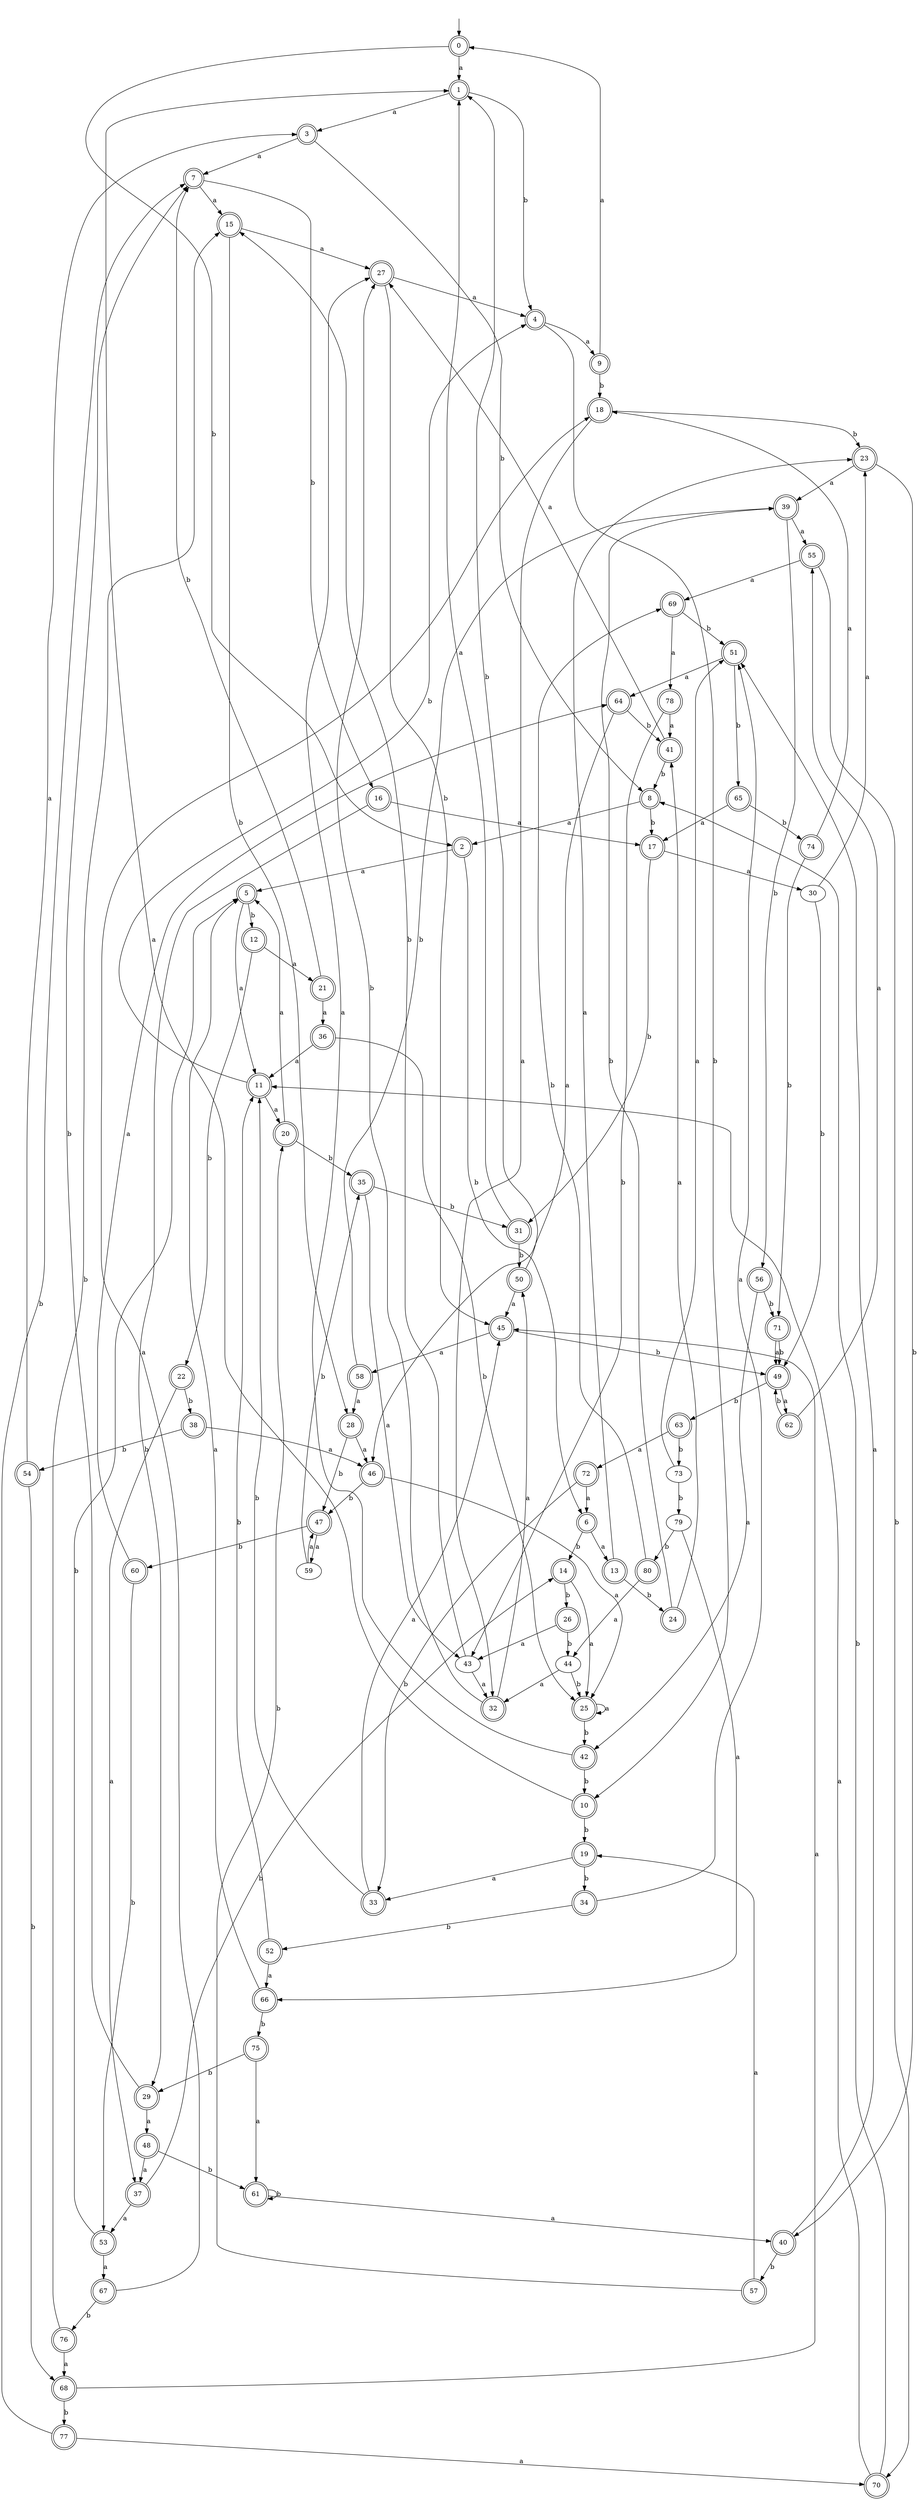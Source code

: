 digraph RandomDFA {
  __start0 [label="", shape=none];
  __start0 -> 0 [label=""];
  0 [shape=circle] [shape=doublecircle]
  0 -> 1 [label="a"]
  0 -> 2 [label="b"]
  1 [shape=doublecircle]
  1 -> 3 [label="a"]
  1 -> 4 [label="b"]
  2 [shape=doublecircle]
  2 -> 5 [label="a"]
  2 -> 6 [label="b"]
  3 [shape=doublecircle]
  3 -> 7 [label="a"]
  3 -> 8 [label="b"]
  4 [shape=doublecircle]
  4 -> 9 [label="a"]
  4 -> 10 [label="b"]
  5 [shape=doublecircle]
  5 -> 11 [label="a"]
  5 -> 12 [label="b"]
  6 [shape=doublecircle]
  6 -> 13 [label="a"]
  6 -> 14 [label="b"]
  7 [shape=doublecircle]
  7 -> 15 [label="a"]
  7 -> 16 [label="b"]
  8 [shape=doublecircle]
  8 -> 2 [label="a"]
  8 -> 17 [label="b"]
  9 [shape=doublecircle]
  9 -> 0 [label="a"]
  9 -> 18 [label="b"]
  10 [shape=doublecircle]
  10 -> 1 [label="a"]
  10 -> 19 [label="b"]
  11 [shape=doublecircle]
  11 -> 20 [label="a"]
  11 -> 4 [label="b"]
  12 [shape=doublecircle]
  12 -> 21 [label="a"]
  12 -> 22 [label="b"]
  13 [shape=doublecircle]
  13 -> 23 [label="a"]
  13 -> 24 [label="b"]
  14 [shape=doublecircle]
  14 -> 25 [label="a"]
  14 -> 26 [label="b"]
  15 [shape=doublecircle]
  15 -> 27 [label="a"]
  15 -> 28 [label="b"]
  16 [shape=doublecircle]
  16 -> 17 [label="a"]
  16 -> 29 [label="b"]
  17 [shape=doublecircle]
  17 -> 30 [label="a"]
  17 -> 31 [label="b"]
  18 [shape=doublecircle]
  18 -> 32 [label="a"]
  18 -> 23 [label="b"]
  19 [shape=doublecircle]
  19 -> 33 [label="a"]
  19 -> 34 [label="b"]
  20 [shape=doublecircle]
  20 -> 5 [label="a"]
  20 -> 35 [label="b"]
  21 [shape=doublecircle]
  21 -> 36 [label="a"]
  21 -> 7 [label="b"]
  22 [shape=doublecircle]
  22 -> 37 [label="a"]
  22 -> 38 [label="b"]
  23 [shape=doublecircle]
  23 -> 39 [label="a"]
  23 -> 40 [label="b"]
  24 [shape=doublecircle]
  24 -> 41 [label="a"]
  24 -> 39 [label="b"]
  25 [shape=doublecircle]
  25 -> 25 [label="a"]
  25 -> 42 [label="b"]
  26 [shape=doublecircle]
  26 -> 43 [label="a"]
  26 -> 44 [label="b"]
  27 [shape=doublecircle]
  27 -> 4 [label="a"]
  27 -> 45 [label="b"]
  28 [shape=doublecircle]
  28 -> 46 [label="a"]
  28 -> 47 [label="b"]
  29 [shape=doublecircle]
  29 -> 48 [label="a"]
  29 -> 7 [label="b"]
  30
  30 -> 23 [label="a"]
  30 -> 49 [label="b"]
  31 [shape=doublecircle]
  31 -> 1 [label="a"]
  31 -> 50 [label="b"]
  32 [shape=doublecircle]
  32 -> 50 [label="a"]
  32 -> 27 [label="b"]
  33 [shape=doublecircle]
  33 -> 45 [label="a"]
  33 -> 11 [label="b"]
  34 [shape=doublecircle]
  34 -> 51 [label="a"]
  34 -> 52 [label="b"]
  35 [shape=doublecircle]
  35 -> 43 [label="a"]
  35 -> 31 [label="b"]
  36 [shape=doublecircle]
  36 -> 11 [label="a"]
  36 -> 25 [label="b"]
  37 [shape=doublecircle]
  37 -> 53 [label="a"]
  37 -> 14 [label="b"]
  38 [shape=doublecircle]
  38 -> 46 [label="a"]
  38 -> 54 [label="b"]
  39 [shape=doublecircle]
  39 -> 55 [label="a"]
  39 -> 56 [label="b"]
  40 [shape=doublecircle]
  40 -> 51 [label="a"]
  40 -> 57 [label="b"]
  41 [shape=doublecircle]
  41 -> 27 [label="a"]
  41 -> 8 [label="b"]
  42 [shape=doublecircle]
  42 -> 27 [label="a"]
  42 -> 10 [label="b"]
  43
  43 -> 32 [label="a"]
  43 -> 15 [label="b"]
  44
  44 -> 32 [label="a"]
  44 -> 25 [label="b"]
  45 [shape=doublecircle]
  45 -> 58 [label="a"]
  45 -> 49 [label="b"]
  46 [shape=doublecircle]
  46 -> 25 [label="a"]
  46 -> 47 [label="b"]
  47 [shape=doublecircle]
  47 -> 59 [label="a"]
  47 -> 60 [label="b"]
  48 [shape=doublecircle]
  48 -> 37 [label="a"]
  48 -> 61 [label="b"]
  49 [shape=doublecircle]
  49 -> 62 [label="a"]
  49 -> 63 [label="b"]
  50 [shape=doublecircle]
  50 -> 45 [label="a"]
  50 -> 1 [label="b"]
  51 [shape=doublecircle]
  51 -> 64 [label="a"]
  51 -> 65 [label="b"]
  52 [shape=doublecircle]
  52 -> 66 [label="a"]
  52 -> 11 [label="b"]
  53 [shape=doublecircle]
  53 -> 67 [label="a"]
  53 -> 5 [label="b"]
  54 [shape=doublecircle]
  54 -> 3 [label="a"]
  54 -> 68 [label="b"]
  55 [shape=doublecircle]
  55 -> 69 [label="a"]
  55 -> 70 [label="b"]
  56 [shape=doublecircle]
  56 -> 42 [label="a"]
  56 -> 71 [label="b"]
  57 [shape=doublecircle]
  57 -> 19 [label="a"]
  57 -> 20 [label="b"]
  58 [shape=doublecircle]
  58 -> 28 [label="a"]
  58 -> 39 [label="b"]
  59
  59 -> 47 [label="a"]
  59 -> 35 [label="b"]
  60 [shape=doublecircle]
  60 -> 64 [label="a"]
  60 -> 53 [label="b"]
  61 [shape=doublecircle]
  61 -> 40 [label="a"]
  61 -> 61 [label="b"]
  62 [shape=doublecircle]
  62 -> 55 [label="a"]
  62 -> 49 [label="b"]
  63 [shape=doublecircle]
  63 -> 72 [label="a"]
  63 -> 73 [label="b"]
  64 [shape=doublecircle]
  64 -> 46 [label="a"]
  64 -> 41 [label="b"]
  65 [shape=doublecircle]
  65 -> 17 [label="a"]
  65 -> 74 [label="b"]
  66 [shape=doublecircle]
  66 -> 5 [label="a"]
  66 -> 75 [label="b"]
  67 [shape=doublecircle]
  67 -> 18 [label="a"]
  67 -> 76 [label="b"]
  68 [shape=doublecircle]
  68 -> 45 [label="a"]
  68 -> 77 [label="b"]
  69 [shape=doublecircle]
  69 -> 78 [label="a"]
  69 -> 51 [label="b"]
  70 [shape=doublecircle]
  70 -> 11 [label="a"]
  70 -> 8 [label="b"]
  71 [shape=doublecircle]
  71 -> 49 [label="a"]
  71 -> 49 [label="b"]
  72 [shape=doublecircle]
  72 -> 6 [label="a"]
  72 -> 33 [label="b"]
  73
  73 -> 51 [label="a"]
  73 -> 79 [label="b"]
  74 [shape=doublecircle]
  74 -> 18 [label="a"]
  74 -> 71 [label="b"]
  75 [shape=doublecircle]
  75 -> 61 [label="a"]
  75 -> 29 [label="b"]
  76 [shape=doublecircle]
  76 -> 68 [label="a"]
  76 -> 15 [label="b"]
  77 [shape=doublecircle]
  77 -> 70 [label="a"]
  77 -> 7 [label="b"]
  78 [shape=doublecircle]
  78 -> 41 [label="a"]
  78 -> 43 [label="b"]
  79
  79 -> 66 [label="a"]
  79 -> 80 [label="b"]
  80 [shape=doublecircle]
  80 -> 44 [label="a"]
  80 -> 69 [label="b"]
}
